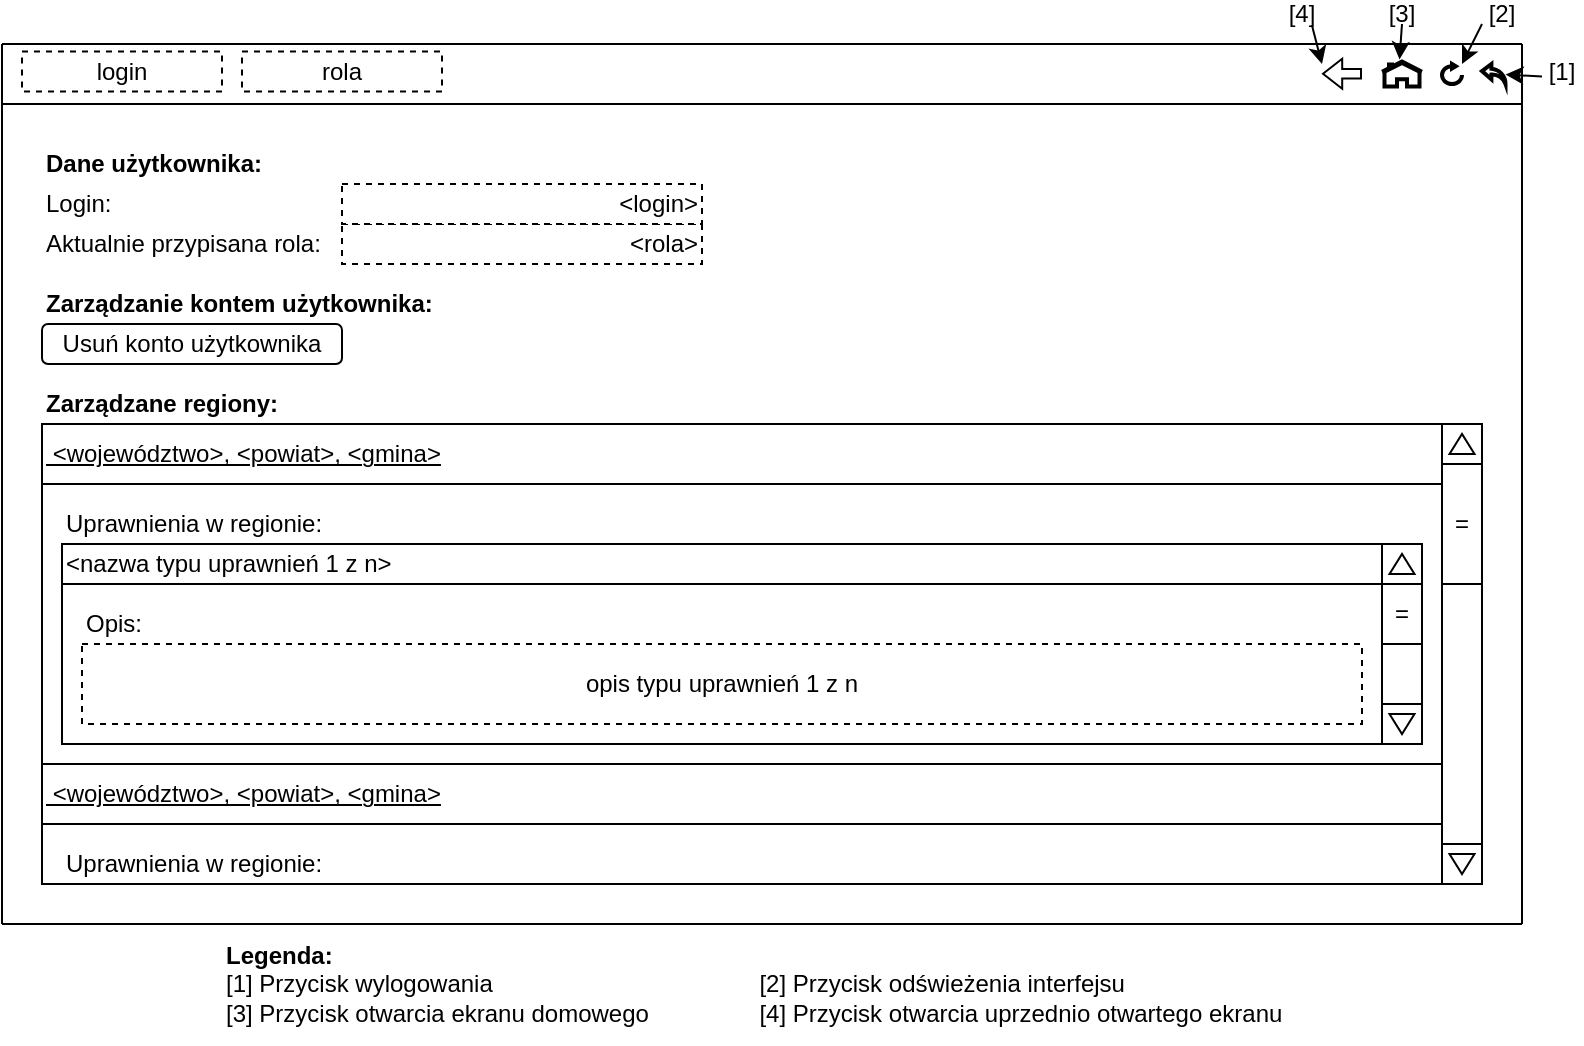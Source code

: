 <mxfile version="22.0.2" type="device">
  <diagram name="Strona-1" id="h2WLkj2qyGADKgaHyaSV">
    <mxGraphModel dx="1418" dy="828" grid="1" gridSize="10" guides="1" tooltips="1" connect="1" arrows="1" fold="1" page="1" pageScale="1" pageWidth="827" pageHeight="1169" math="0" shadow="0">
      <root>
        <mxCell id="0" />
        <mxCell id="1" parent="0" />
        <mxCell id="EYUodT9akqzmMVGfxFc3-4" value="" style="endArrow=none;html=1;rounded=0;" parent="1" edge="1">
          <mxGeometry width="50" height="50" relative="1" as="geometry">
            <mxPoint x="10" y="220" as="sourcePoint" />
            <mxPoint x="770" y="220" as="targetPoint" />
          </mxGeometry>
        </mxCell>
        <mxCell id="EYUodT9akqzmMVGfxFc3-5" value="" style="endArrow=none;html=1;rounded=0;" parent="1" edge="1">
          <mxGeometry width="50" height="50" relative="1" as="geometry">
            <mxPoint x="10" y="660" as="sourcePoint" />
            <mxPoint x="10" y="220" as="targetPoint" />
          </mxGeometry>
        </mxCell>
        <mxCell id="EYUodT9akqzmMVGfxFc3-6" value="" style="endArrow=none;html=1;rounded=0;" parent="1" edge="1">
          <mxGeometry width="50" height="50" relative="1" as="geometry">
            <mxPoint x="10" y="250" as="sourcePoint" />
            <mxPoint x="770" y="250" as="targetPoint" />
          </mxGeometry>
        </mxCell>
        <mxCell id="EYUodT9akqzmMVGfxFc3-13" value="" style="endArrow=none;html=1;rounded=0;" parent="1" edge="1">
          <mxGeometry width="50" height="50" relative="1" as="geometry">
            <mxPoint x="770" y="660" as="sourcePoint" />
            <mxPoint x="770" y="220" as="targetPoint" />
          </mxGeometry>
        </mxCell>
        <mxCell id="EYUodT9akqzmMVGfxFc3-14" value="" style="html=1;verticalLabelPosition=bottom;align=center;labelBackgroundColor=#ffffff;verticalAlign=top;strokeWidth=2;shadow=0;dashed=0;shape=mxgraph.ios7.icons.home;" parent="1" vertex="1">
          <mxGeometry x="700" y="228.75" width="20" height="12.5" as="geometry" />
        </mxCell>
        <mxCell id="EYUodT9akqzmMVGfxFc3-15" value="" style="html=1;verticalLabelPosition=bottom;align=center;labelBackgroundColor=#ffffff;verticalAlign=top;strokeWidth=2;shadow=0;dashed=0;shape=mxgraph.ios7.icons.back;fontFamily=Helvetica;fontSize=12;" parent="1" vertex="1">
          <mxGeometry x="750" y="230" width="11.76" height="10" as="geometry" />
        </mxCell>
        <mxCell id="EYUodT9akqzmMVGfxFc3-16" value="" style="html=1;verticalLabelPosition=bottom;align=center;labelBackgroundColor=#ffffff;verticalAlign=top;strokeWidth=2;shadow=0;dashed=0;shape=mxgraph.ios7.icons.reload;fontFamily=Helvetica;fontSize=12;" parent="1" vertex="1">
          <mxGeometry x="730" y="230" width="10" height="10" as="geometry" />
        </mxCell>
        <mxCell id="EYUodT9akqzmMVGfxFc3-18" value="[1]" style="text;html=1;strokeColor=none;fillColor=none;align=center;verticalAlign=middle;whiteSpace=wrap;rounded=0;fontSize=12;fontFamily=Helvetica;fontColor=default;" parent="1" vertex="1">
          <mxGeometry x="780" y="228.75" width="20" height="10" as="geometry" />
        </mxCell>
        <mxCell id="EYUodT9akqzmMVGfxFc3-19" value="" style="endArrow=classic;html=1;rounded=0;fontFamily=Helvetica;fontSize=12;fontColor=default;exitX=0;exitY=0.75;exitDx=0;exitDy=0;" parent="1" source="EYUodT9akqzmMVGfxFc3-18" target="EYUodT9akqzmMVGfxFc3-15" edge="1">
          <mxGeometry width="50" height="50" relative="1" as="geometry">
            <mxPoint x="700" y="200" as="sourcePoint" />
            <mxPoint x="750" y="150" as="targetPoint" />
          </mxGeometry>
        </mxCell>
        <mxCell id="EYUodT9akqzmMVGfxFc3-21" value="" style="shape=flexArrow;endArrow=classic;html=1;rounded=0;fontFamily=Helvetica;fontSize=12;fontColor=default;startWidth=9.302;endWidth=9.302;startSize=5.426;endSize=2.867;width=4.651;" parent="1" edge="1">
          <mxGeometry width="50" height="50" relative="1" as="geometry">
            <mxPoint x="690" y="234.88" as="sourcePoint" />
            <mxPoint x="670" y="234.88" as="targetPoint" />
          </mxGeometry>
        </mxCell>
        <mxCell id="EYUodT9akqzmMVGfxFc3-22" value="[2]" style="text;html=1;strokeColor=none;fillColor=none;align=center;verticalAlign=middle;whiteSpace=wrap;rounded=0;fontSize=12;fontFamily=Helvetica;fontColor=default;" parent="1" vertex="1">
          <mxGeometry x="740" y="200" width="40" height="10" as="geometry" />
        </mxCell>
        <mxCell id="EYUodT9akqzmMVGfxFc3-23" value="" style="endArrow=classic;html=1;rounded=0;fontFamily=Helvetica;fontSize=12;fontColor=default;exitX=0.25;exitY=1;exitDx=0;exitDy=0;entryX=1;entryY=0;entryDx=0;entryDy=0;entryPerimeter=0;" parent="1" source="EYUodT9akqzmMVGfxFc3-22" target="EYUodT9akqzmMVGfxFc3-16" edge="1">
          <mxGeometry width="50" height="50" relative="1" as="geometry">
            <mxPoint x="690" y="230" as="sourcePoint" />
            <mxPoint x="740" y="180" as="targetPoint" />
          </mxGeometry>
        </mxCell>
        <mxCell id="EYUodT9akqzmMVGfxFc3-24" value="[3]" style="text;html=1;strokeColor=none;fillColor=none;align=center;verticalAlign=middle;whiteSpace=wrap;rounded=0;fontSize=12;fontFamily=Helvetica;fontColor=default;" parent="1" vertex="1">
          <mxGeometry x="700" y="200" width="20" height="10" as="geometry" />
        </mxCell>
        <mxCell id="EYUodT9akqzmMVGfxFc3-25" value="" style="endArrow=classic;html=1;rounded=0;fontFamily=Helvetica;fontSize=12;fontColor=default;entryX=0.437;entryY=-0.082;entryDx=0;entryDy=0;entryPerimeter=0;exitX=0.5;exitY=1;exitDx=0;exitDy=0;" parent="1" source="EYUodT9akqzmMVGfxFc3-24" target="EYUodT9akqzmMVGfxFc3-14" edge="1">
          <mxGeometry width="50" height="50" relative="1" as="geometry">
            <mxPoint x="720" y="160" as="sourcePoint" />
            <mxPoint x="710" y="170" as="targetPoint" />
          </mxGeometry>
        </mxCell>
        <mxCell id="EYUodT9akqzmMVGfxFc3-27" value="[4]" style="text;html=1;strokeColor=none;fillColor=none;align=center;verticalAlign=middle;whiteSpace=wrap;rounded=0;fontSize=12;fontFamily=Helvetica;fontColor=default;" parent="1" vertex="1">
          <mxGeometry x="650" y="200" width="20" height="10" as="geometry" />
        </mxCell>
        <mxCell id="EYUodT9akqzmMVGfxFc3-28" value="" style="endArrow=classic;html=1;rounded=0;fontFamily=Helvetica;fontSize=12;fontColor=default;exitX=0.748;exitY=1.065;exitDx=0;exitDy=0;exitPerimeter=0;" parent="1" source="EYUodT9akqzmMVGfxFc3-27" edge="1">
          <mxGeometry width="50" height="50" relative="1" as="geometry">
            <mxPoint x="630" y="230" as="sourcePoint" />
            <mxPoint x="670" y="230" as="targetPoint" />
          </mxGeometry>
        </mxCell>
        <mxCell id="EYUodT9akqzmMVGfxFc3-34" value="" style="endArrow=none;html=1;rounded=0;fontFamily=Helvetica;fontSize=12;fontColor=default;" parent="1" edge="1">
          <mxGeometry width="50" height="50" relative="1" as="geometry">
            <mxPoint x="10" y="660" as="sourcePoint" />
            <mxPoint x="770" y="660" as="targetPoint" />
          </mxGeometry>
        </mxCell>
        <mxCell id="99icuVEXUHL0vRiBvz0g-1" value="&lt;b&gt;Legenda:&lt;/b&gt;&lt;br&gt;[1] Przycisk wylogowania&lt;span style=&quot;white-space: pre;&quot;&gt;&#x9;&lt;/span&gt;&lt;span style=&quot;white-space: pre;&quot;&gt;&#x9;&lt;/span&gt;&lt;span style=&quot;white-space: pre;&quot;&gt;&#x9;&lt;/span&gt;&lt;span style=&quot;white-space: pre;&quot;&gt;&#x9;&lt;/span&gt;&lt;span style=&quot;white-space: pre;&quot;&gt;&#x9;&lt;/span&gt;[2] Przycisk odświeżenia interfejsu&lt;br&gt;[3] Przycisk otwarcia ekranu domowego&lt;span style=&quot;white-space: pre;&quot;&gt;&#x9;&lt;/span&gt;&lt;span style=&quot;white-space: pre;&quot;&gt;&#x9;&lt;span style=&quot;white-space: pre;&quot;&gt;&#x9;&lt;/span&gt;&lt;/span&gt;[4] Przycisk otwarcia uprzednio otwartego ekranu" style="text;html=1;align=left;verticalAlign=middle;resizable=0;points=[];autosize=1;strokeColor=none;fillColor=none;dashed=1;" parent="1" vertex="1">
          <mxGeometry x="120" y="660" width="550" height="60" as="geometry" />
        </mxCell>
        <mxCell id="DOHr0hYEis4pRiLcCh-8-1" value="login" style="rounded=0;whiteSpace=wrap;html=1;dashed=1;" parent="1" vertex="1">
          <mxGeometry x="20" y="223.75" width="100" height="20" as="geometry" />
        </mxCell>
        <mxCell id="DOHr0hYEis4pRiLcCh-8-2" value="rola" style="rounded=0;whiteSpace=wrap;html=1;dashed=1;" parent="1" vertex="1">
          <mxGeometry x="130" y="223.75" width="100" height="20" as="geometry" />
        </mxCell>
        <mxCell id="zFJnKRyWuSgX2u8WX1jZ-2" value="Dane użytkownika:" style="text;html=1;strokeColor=none;fillColor=none;align=left;verticalAlign=middle;whiteSpace=wrap;rounded=0;fontStyle=1" parent="1" vertex="1">
          <mxGeometry x="30" y="270" width="330" height="20" as="geometry" />
        </mxCell>
        <mxCell id="zFJnKRyWuSgX2u8WX1jZ-4" value="Aktualnie przypisana rola:" style="text;html=1;strokeColor=none;fillColor=none;align=left;verticalAlign=middle;whiteSpace=wrap;rounded=0;" parent="1" vertex="1">
          <mxGeometry x="30" y="310" width="150" height="20" as="geometry" />
        </mxCell>
        <mxCell id="zFJnKRyWuSgX2u8WX1jZ-5" value="&amp;lt;rola&amp;gt;" style="rounded=0;whiteSpace=wrap;html=1;dashed=1;align=right;" parent="1" vertex="1">
          <mxGeometry x="180" y="310" width="180" height="20" as="geometry" />
        </mxCell>
        <mxCell id="zFJnKRyWuSgX2u8WX1jZ-6" value="Login:" style="text;html=1;strokeColor=none;fillColor=none;align=left;verticalAlign=middle;whiteSpace=wrap;rounded=0;" parent="1" vertex="1">
          <mxGeometry x="30" y="290" width="150" height="20" as="geometry" />
        </mxCell>
        <mxCell id="zFJnKRyWuSgX2u8WX1jZ-7" value="&amp;lt;login&amp;gt;" style="rounded=0;whiteSpace=wrap;html=1;dashed=1;align=right;" parent="1" vertex="1">
          <mxGeometry x="180" y="290" width="180" height="20" as="geometry" />
        </mxCell>
        <mxCell id="zFJnKRyWuSgX2u8WX1jZ-9" value="" style="rounded=0;whiteSpace=wrap;html=1;" parent="1" vertex="1">
          <mxGeometry x="30" y="410" width="700" height="230" as="geometry" />
        </mxCell>
        <mxCell id="zFJnKRyWuSgX2u8WX1jZ-10" value="" style="rounded=0;whiteSpace=wrap;html=1;" parent="1" vertex="1">
          <mxGeometry x="730" y="430" width="20" height="190" as="geometry" />
        </mxCell>
        <mxCell id="zFJnKRyWuSgX2u8WX1jZ-11" value="" style="whiteSpace=wrap;html=1;aspect=fixed;" parent="1" vertex="1">
          <mxGeometry x="730" y="410" width="20" height="20" as="geometry" />
        </mxCell>
        <mxCell id="zFJnKRyWuSgX2u8WX1jZ-12" value="" style="whiteSpace=wrap;html=1;aspect=fixed;" parent="1" vertex="1">
          <mxGeometry x="730" y="620" width="20" height="20" as="geometry" />
        </mxCell>
        <mxCell id="zFJnKRyWuSgX2u8WX1jZ-13" value="Zarządzane regiony:" style="text;html=1;strokeColor=none;fillColor=none;align=left;verticalAlign=middle;whiteSpace=wrap;rounded=0;fontStyle=1" parent="1" vertex="1">
          <mxGeometry x="30" y="390" width="330" height="20" as="geometry" />
        </mxCell>
        <mxCell id="zFJnKRyWuSgX2u8WX1jZ-14" value="" style="triangle;whiteSpace=wrap;html=1;rotation=-90;" parent="1" vertex="1">
          <mxGeometry x="735" y="413.75" width="10" height="12.5" as="geometry" />
        </mxCell>
        <mxCell id="zFJnKRyWuSgX2u8WX1jZ-17" value="" style="triangle;whiteSpace=wrap;html=1;rotation=90;" parent="1" vertex="1">
          <mxGeometry x="735" y="623.75" width="10" height="12.5" as="geometry" />
        </mxCell>
        <mxCell id="zFJnKRyWuSgX2u8WX1jZ-53" value="&amp;nbsp;&amp;lt;województwo&amp;gt;, &amp;lt;powiat&amp;gt;, &amp;lt;gmina&amp;gt;" style="text;html=1;strokeColor=default;fillColor=none;align=left;verticalAlign=middle;whiteSpace=wrap;rounded=0;fontStyle=4" parent="1" vertex="1">
          <mxGeometry x="30" y="410" width="700" height="30" as="geometry" />
        </mxCell>
        <mxCell id="zFJnKRyWuSgX2u8WX1jZ-54" value="" style="rounded=0;whiteSpace=wrap;html=1;" parent="1" vertex="1">
          <mxGeometry x="40" y="470" width="660" height="100" as="geometry" />
        </mxCell>
        <mxCell id="zFJnKRyWuSgX2u8WX1jZ-55" value="" style="rounded=0;whiteSpace=wrap;html=1;" parent="1" vertex="1">
          <mxGeometry x="700" y="490" width="20" height="60" as="geometry" />
        </mxCell>
        <mxCell id="zFJnKRyWuSgX2u8WX1jZ-56" value="" style="whiteSpace=wrap;html=1;aspect=fixed;" parent="1" vertex="1">
          <mxGeometry x="700" y="550" width="20" height="20" as="geometry" />
        </mxCell>
        <mxCell id="zFJnKRyWuSgX2u8WX1jZ-57" value="" style="triangle;whiteSpace=wrap;html=1;rotation=90;" parent="1" vertex="1">
          <mxGeometry x="705" y="553.75" width="10" height="12.5" as="geometry" />
        </mxCell>
        <mxCell id="zFJnKRyWuSgX2u8WX1jZ-60" value="" style="whiteSpace=wrap;html=1;aspect=fixed;" parent="1" vertex="1">
          <mxGeometry x="700" y="470" width="20" height="20" as="geometry" />
        </mxCell>
        <mxCell id="zFJnKRyWuSgX2u8WX1jZ-61" value="" style="triangle;whiteSpace=wrap;html=1;rotation=-90;" parent="1" vertex="1">
          <mxGeometry x="705" y="473.75" width="10" height="12.5" as="geometry" />
        </mxCell>
        <mxCell id="zFJnKRyWuSgX2u8WX1jZ-66" value="=" style="rounded=0;whiteSpace=wrap;html=1;" parent="1" vertex="1">
          <mxGeometry x="700" y="490" width="20" height="30" as="geometry" />
        </mxCell>
        <mxCell id="zFJnKRyWuSgX2u8WX1jZ-68" value="=" style="rounded=0;whiteSpace=wrap;html=1;" parent="1" vertex="1">
          <mxGeometry x="730" y="430" width="20" height="60" as="geometry" />
        </mxCell>
        <mxCell id="zFJnKRyWuSgX2u8WX1jZ-69" value="Zarządzanie kontem użytkownika:" style="text;html=1;strokeColor=none;fillColor=none;align=left;verticalAlign=middle;whiteSpace=wrap;rounded=0;fontStyle=1" parent="1" vertex="1">
          <mxGeometry x="30" y="340" width="370" height="20" as="geometry" />
        </mxCell>
        <mxCell id="zFJnKRyWuSgX2u8WX1jZ-70" value="Usuń konto użytkownika" style="rounded=1;whiteSpace=wrap;html=1;" parent="1" vertex="1">
          <mxGeometry x="30" y="360" width="150" height="20" as="geometry" />
        </mxCell>
        <mxCell id="P6Kt3_eikDYMjPxMo19f-1" value="&amp;lt;nazwa typu uprawnień 1 z n&amp;gt;" style="rounded=0;whiteSpace=wrap;html=1;align=left;" parent="1" vertex="1">
          <mxGeometry x="40" y="470" width="660" height="20" as="geometry" />
        </mxCell>
        <mxCell id="P6Kt3_eikDYMjPxMo19f-2" value="Uprawnienia w regionie:" style="text;html=1;strokeColor=none;fillColor=none;align=left;verticalAlign=middle;whiteSpace=wrap;rounded=0;fontStyle=0" parent="1" vertex="1">
          <mxGeometry x="40" y="450" width="290" height="20" as="geometry" />
        </mxCell>
        <mxCell id="P6Kt3_eikDYMjPxMo19f-6" value="Opis:" style="text;html=1;strokeColor=none;fillColor=none;align=left;verticalAlign=middle;whiteSpace=wrap;rounded=0;" parent="1" vertex="1">
          <mxGeometry x="50" y="500" width="250" height="20" as="geometry" />
        </mxCell>
        <mxCell id="P6Kt3_eikDYMjPxMo19f-7" value="opis typu uprawnień 1 z n" style="text;html=1;strokeColor=default;fillColor=none;align=center;verticalAlign=middle;whiteSpace=wrap;rounded=0;dashed=1;" parent="1" vertex="1">
          <mxGeometry x="50" y="520" width="640" height="40" as="geometry" />
        </mxCell>
        <mxCell id="Jhh8nvmJ63dN-Yqegdfv-1" value="&amp;nbsp;&amp;lt;województwo&amp;gt;, &amp;lt;powiat&amp;gt;, &amp;lt;gmina&amp;gt;" style="text;html=1;strokeColor=default;fillColor=none;align=left;verticalAlign=middle;whiteSpace=wrap;rounded=0;fontStyle=4" vertex="1" parent="1">
          <mxGeometry x="30" y="580" width="700" height="30" as="geometry" />
        </mxCell>
        <mxCell id="Jhh8nvmJ63dN-Yqegdfv-2" value="Uprawnienia w regionie:" style="text;html=1;strokeColor=none;fillColor=none;align=left;verticalAlign=middle;whiteSpace=wrap;rounded=0;fontStyle=0" vertex="1" parent="1">
          <mxGeometry x="40" y="620" width="290" height="20" as="geometry" />
        </mxCell>
      </root>
    </mxGraphModel>
  </diagram>
</mxfile>
